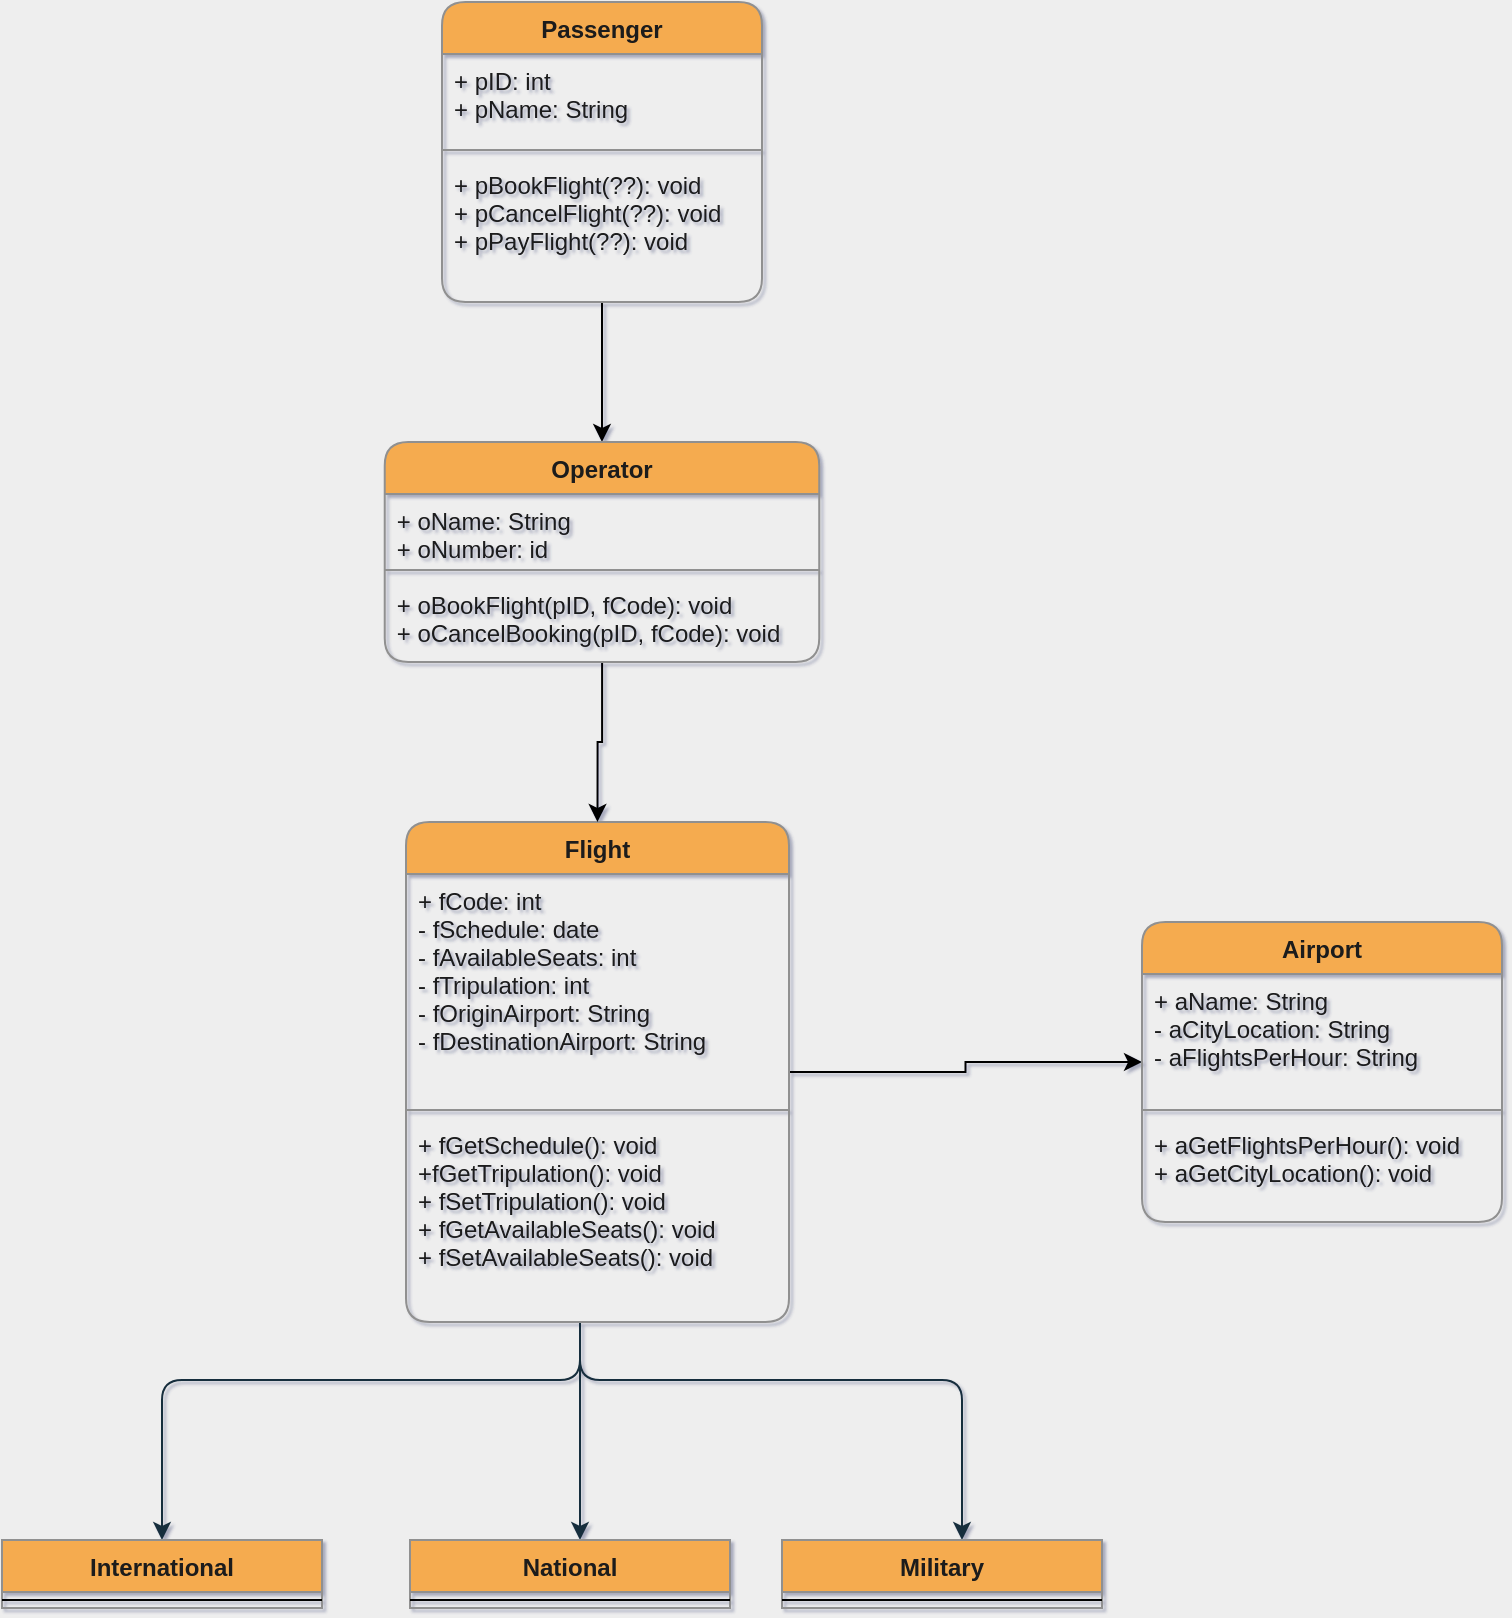 <mxfile version="17.4.0" type="github">
  <diagram id="C5RBs43oDa-KdzZeNtuy" name="Page-1">
    <mxGraphModel dx="799" dy="566" grid="1" gridSize="10" guides="1" tooltips="1" connect="1" arrows="1" fold="1" page="1" pageScale="1" pageWidth="827" pageHeight="1169" background="#EEEEEE" math="0" shadow="1">
      <root>
        <mxCell id="WIyWlLk6GJQsqaUBKTNV-0" />
        <mxCell id="WIyWlLk6GJQsqaUBKTNV-1" parent="WIyWlLk6GJQsqaUBKTNV-0" />
        <mxCell id="DUVr1aNKuh7jDKaJ2Xz0-36" style="edgeStyle=orthogonalEdgeStyle;curved=0;rounded=1;sketch=0;orthogonalLoop=1;jettySize=auto;html=1;fontColor=#1A1A1A;strokeColor=#182E3E;" parent="WIyWlLk6GJQsqaUBKTNV-1" source="DUVr1aNKuh7jDKaJ2Xz0-0" target="DUVr1aNKuh7jDKaJ2Xz0-28" edge="1">
          <mxGeometry relative="1" as="geometry">
            <Array as="points">
              <mxPoint x="319" y="749" />
              <mxPoint x="319" y="749" />
            </Array>
          </mxGeometry>
        </mxCell>
        <mxCell id="DUVr1aNKuh7jDKaJ2Xz0-37" style="edgeStyle=orthogonalEdgeStyle;curved=0;rounded=1;sketch=0;orthogonalLoop=1;jettySize=auto;html=1;entryX=0.5;entryY=0;entryDx=0;entryDy=0;fontColor=#1A1A1A;strokeColor=#182E3E;" parent="WIyWlLk6GJQsqaUBKTNV-1" source="DUVr1aNKuh7jDKaJ2Xz0-0" target="DUVr1aNKuh7jDKaJ2Xz0-24" edge="1">
          <mxGeometry relative="1" as="geometry">
            <Array as="points">
              <mxPoint x="319" y="699" />
              <mxPoint x="110" y="699" />
            </Array>
          </mxGeometry>
        </mxCell>
        <mxCell id="DUVr1aNKuh7jDKaJ2Xz0-38" style="edgeStyle=orthogonalEdgeStyle;curved=0;rounded=1;sketch=0;orthogonalLoop=1;jettySize=auto;html=1;entryX=0.5;entryY=0;entryDx=0;entryDy=0;fontColor=#1A1A1A;strokeColor=#182E3E;" parent="WIyWlLk6GJQsqaUBKTNV-1" source="DUVr1aNKuh7jDKaJ2Xz0-0" edge="1">
          <mxGeometry relative="1" as="geometry">
            <Array as="points">
              <mxPoint x="319" y="699" />
              <mxPoint x="510" y="699" />
            </Array>
            <mxPoint x="510" y="779" as="targetPoint" />
          </mxGeometry>
        </mxCell>
        <mxCell id="QLuiETB8kZ7km3fxxBMA-2" style="edgeStyle=orthogonalEdgeStyle;rounded=0;orthogonalLoop=1;jettySize=auto;html=1;entryX=0;entryY=0.688;entryDx=0;entryDy=0;entryPerimeter=0;" edge="1" parent="WIyWlLk6GJQsqaUBKTNV-1" source="DUVr1aNKuh7jDKaJ2Xz0-0" target="DUVr1aNKuh7jDKaJ2Xz0-5">
          <mxGeometry relative="1" as="geometry" />
        </mxCell>
        <mxCell id="DUVr1aNKuh7jDKaJ2Xz0-0" value="Flight" style="swimlane;fontStyle=1;align=center;verticalAlign=top;childLayout=stackLayout;horizontal=1;startSize=26;horizontalStack=0;resizeParent=1;resizeParentMax=0;resizeLast=0;collapsible=1;marginBottom=0;fillColor=#F5AB50;strokeColor=#909090;fontColor=#1A1A1A;rounded=1;" parent="WIyWlLk6GJQsqaUBKTNV-1" vertex="1">
          <mxGeometry x="232" y="420" width="191.5" height="250" as="geometry" />
        </mxCell>
        <mxCell id="DUVr1aNKuh7jDKaJ2Xz0-1" value="+ fCode: int&#xa;- fSchedule: date&#xa;- fAvailableSeats: int&#xa;- fTripulation: int&#xa;- fOriginAirport: String&#xa;- fDestinationAirport: String" style="text;strokeColor=none;fillColor=none;align=left;verticalAlign=top;spacingLeft=4;spacingRight=4;overflow=hidden;rotatable=0;points=[[0,0.5],[1,0.5]];portConstraint=eastwest;fontColor=#1A1A1A;rounded=1;" parent="DUVr1aNKuh7jDKaJ2Xz0-0" vertex="1">
          <mxGeometry y="26" width="191.5" height="114" as="geometry" />
        </mxCell>
        <mxCell id="DUVr1aNKuh7jDKaJ2Xz0-2" value="" style="line;strokeWidth=1;fillColor=none;align=left;verticalAlign=middle;spacingTop=-1;spacingLeft=3;spacingRight=3;rotatable=0;labelPosition=right;points=[];portConstraint=eastwest;strokeColor=#909090;fontColor=#1A1A1A;rounded=1;labelBackgroundColor=#EEEEEE;" parent="DUVr1aNKuh7jDKaJ2Xz0-0" vertex="1">
          <mxGeometry y="140" width="191.5" height="8" as="geometry" />
        </mxCell>
        <mxCell id="DUVr1aNKuh7jDKaJ2Xz0-3" value="+ fGetSchedule(): void&#xa;+fGetTripulation(): void&#xa;+ fSetTripulation(): void&#xa;+ fGetAvailableSeats(): void&#xa;+ fSetAvailableSeats(): void" style="text;strokeColor=none;fillColor=none;align=left;verticalAlign=top;spacingLeft=4;spacingRight=4;overflow=hidden;rotatable=0;points=[[0,0.5],[1,0.5]];portConstraint=eastwest;fontColor=#1A1A1A;rounded=1;" parent="DUVr1aNKuh7jDKaJ2Xz0-0" vertex="1">
          <mxGeometry y="148" width="191.5" height="102" as="geometry" />
        </mxCell>
        <mxCell id="DUVr1aNKuh7jDKaJ2Xz0-4" value="Airport" style="swimlane;fontStyle=1;align=center;verticalAlign=top;childLayout=stackLayout;horizontal=1;startSize=26;horizontalStack=0;resizeParent=1;resizeParentMax=0;resizeLast=0;collapsible=1;marginBottom=0;fillColor=#F5AB50;strokeColor=#909090;fontColor=#1A1A1A;rounded=1;" parent="WIyWlLk6GJQsqaUBKTNV-1" vertex="1">
          <mxGeometry x="600" y="470" width="180" height="150" as="geometry" />
        </mxCell>
        <mxCell id="DUVr1aNKuh7jDKaJ2Xz0-5" value="+ aName: String&#xa;- aCityLocation: String&#xa;- aFlightsPerHour: String " style="text;strokeColor=none;fillColor=none;align=left;verticalAlign=top;spacingLeft=4;spacingRight=4;overflow=hidden;rotatable=0;points=[[0,0.5],[1,0.5]];portConstraint=eastwest;fontColor=#1A1A1A;rounded=1;" parent="DUVr1aNKuh7jDKaJ2Xz0-4" vertex="1">
          <mxGeometry y="26" width="180" height="64" as="geometry" />
        </mxCell>
        <mxCell id="DUVr1aNKuh7jDKaJ2Xz0-6" value="" style="line;strokeWidth=1;fillColor=none;align=left;verticalAlign=middle;spacingTop=-1;spacingLeft=3;spacingRight=3;rotatable=0;labelPosition=right;points=[];portConstraint=eastwest;strokeColor=#909090;fontColor=#1A1A1A;rounded=1;labelBackgroundColor=#EEEEEE;" parent="DUVr1aNKuh7jDKaJ2Xz0-4" vertex="1">
          <mxGeometry y="90" width="180" height="8" as="geometry" />
        </mxCell>
        <mxCell id="DUVr1aNKuh7jDKaJ2Xz0-7" value="+ aGetFlightsPerHour(): void&#xa;+ aGetCityLocation(): void" style="text;strokeColor=none;fillColor=none;align=left;verticalAlign=top;spacingLeft=4;spacingRight=4;overflow=hidden;rotatable=0;points=[[0,0.5],[1,0.5]];portConstraint=eastwest;fontColor=#1A1A1A;rounded=1;" parent="DUVr1aNKuh7jDKaJ2Xz0-4" vertex="1">
          <mxGeometry y="98" width="180" height="52" as="geometry" />
        </mxCell>
        <mxCell id="QLuiETB8kZ7km3fxxBMA-0" style="edgeStyle=orthogonalEdgeStyle;rounded=0;orthogonalLoop=1;jettySize=auto;html=1;entryX=0.5;entryY=0;entryDx=0;entryDy=0;" edge="1" parent="WIyWlLk6GJQsqaUBKTNV-1" source="DUVr1aNKuh7jDKaJ2Xz0-14" target="DUVr1aNKuh7jDKaJ2Xz0-18">
          <mxGeometry relative="1" as="geometry" />
        </mxCell>
        <mxCell id="DUVr1aNKuh7jDKaJ2Xz0-14" value="Passenger" style="swimlane;fontStyle=1;align=center;verticalAlign=top;childLayout=stackLayout;horizontal=1;startSize=26;horizontalStack=0;resizeParent=1;resizeParentMax=0;resizeLast=0;collapsible=1;marginBottom=0;fillColor=#F5AB50;strokeColor=#909090;fontColor=#1A1A1A;rounded=1;" parent="WIyWlLk6GJQsqaUBKTNV-1" vertex="1">
          <mxGeometry x="250" y="10" width="160" height="150" as="geometry" />
        </mxCell>
        <mxCell id="DUVr1aNKuh7jDKaJ2Xz0-15" value="+ pID: int&#xa;+ pName: String" style="text;strokeColor=none;fillColor=none;align=left;verticalAlign=top;spacingLeft=4;spacingRight=4;overflow=hidden;rotatable=0;points=[[0,0.5],[1,0.5]];portConstraint=eastwest;fontColor=#1A1A1A;rounded=1;" parent="DUVr1aNKuh7jDKaJ2Xz0-14" vertex="1">
          <mxGeometry y="26" width="160" height="44" as="geometry" />
        </mxCell>
        <mxCell id="DUVr1aNKuh7jDKaJ2Xz0-16" value="" style="line;strokeWidth=1;fillColor=none;align=left;verticalAlign=middle;spacingTop=-1;spacingLeft=3;spacingRight=3;rotatable=0;labelPosition=right;points=[];portConstraint=eastwest;strokeColor=#909090;fontColor=#1A1A1A;rounded=1;labelBackgroundColor=#EEEEEE;" parent="DUVr1aNKuh7jDKaJ2Xz0-14" vertex="1">
          <mxGeometry y="70" width="160" height="8" as="geometry" />
        </mxCell>
        <mxCell id="DUVr1aNKuh7jDKaJ2Xz0-17" value="+ pBookFlight(??): void&#xa;+ pCancelFlight(??): void&#xa;+ pPayFlight(??): void" style="text;strokeColor=none;fillColor=none;align=left;verticalAlign=top;spacingLeft=4;spacingRight=4;overflow=hidden;rotatable=0;points=[[0,0.5],[1,0.5]];portConstraint=eastwest;fontColor=#1A1A1A;rounded=1;" parent="DUVr1aNKuh7jDKaJ2Xz0-14" vertex="1">
          <mxGeometry y="78" width="160" height="72" as="geometry" />
        </mxCell>
        <mxCell id="QLuiETB8kZ7km3fxxBMA-1" style="edgeStyle=orthogonalEdgeStyle;rounded=0;orthogonalLoop=1;jettySize=auto;html=1;entryX=0.5;entryY=0;entryDx=0;entryDy=0;" edge="1" parent="WIyWlLk6GJQsqaUBKTNV-1" source="DUVr1aNKuh7jDKaJ2Xz0-18" target="DUVr1aNKuh7jDKaJ2Xz0-0">
          <mxGeometry relative="1" as="geometry" />
        </mxCell>
        <mxCell id="DUVr1aNKuh7jDKaJ2Xz0-18" value="Operator" style="swimlane;fontStyle=1;align=center;verticalAlign=top;childLayout=stackLayout;horizontal=1;startSize=26;horizontalStack=0;resizeParent=1;resizeParentMax=0;resizeLast=0;collapsible=1;marginBottom=0;fillColor=#F5AB50;strokeColor=#909090;fontColor=#1A1A1A;rounded=1;" parent="WIyWlLk6GJQsqaUBKTNV-1" vertex="1">
          <mxGeometry x="221.37" y="230" width="217.25" height="110" as="geometry" />
        </mxCell>
        <mxCell id="DUVr1aNKuh7jDKaJ2Xz0-19" value="+ oName: String&#xa;+ oNumber: id" style="text;strokeColor=none;fillColor=none;align=left;verticalAlign=top;spacingLeft=4;spacingRight=4;overflow=hidden;rotatable=0;points=[[0,0.5],[1,0.5]];portConstraint=eastwest;fontColor=#1A1A1A;rounded=1;" parent="DUVr1aNKuh7jDKaJ2Xz0-18" vertex="1">
          <mxGeometry y="26" width="217.25" height="34" as="geometry" />
        </mxCell>
        <mxCell id="DUVr1aNKuh7jDKaJ2Xz0-20" value="" style="line;strokeWidth=1;fillColor=none;align=left;verticalAlign=middle;spacingTop=-1;spacingLeft=3;spacingRight=3;rotatable=0;labelPosition=right;points=[];portConstraint=eastwest;strokeColor=#909090;fontColor=#1A1A1A;rounded=1;labelBackgroundColor=#EEEEEE;" parent="DUVr1aNKuh7jDKaJ2Xz0-18" vertex="1">
          <mxGeometry y="60" width="217.25" height="8" as="geometry" />
        </mxCell>
        <mxCell id="DUVr1aNKuh7jDKaJ2Xz0-21" value="+ oBookFlight(pID, fCode): void&#xa;+ oCancelBooking(pID, fCode): void" style="text;strokeColor=none;fillColor=none;align=left;verticalAlign=top;spacingLeft=4;spacingRight=4;overflow=hidden;rotatable=0;points=[[0,0.5],[1,0.5]];portConstraint=eastwest;fontColor=#1A1A1A;rounded=1;" parent="DUVr1aNKuh7jDKaJ2Xz0-18" vertex="1">
          <mxGeometry y="68" width="217.25" height="42" as="geometry" />
        </mxCell>
        <mxCell id="DUVr1aNKuh7jDKaJ2Xz0-24" value="International" style="swimlane;fontStyle=1;align=center;verticalAlign=top;childLayout=stackLayout;horizontal=1;startSize=26;horizontalStack=0;resizeParent=1;resizeParentMax=0;resizeLast=0;collapsible=1;marginBottom=0;rounded=0;sketch=0;fontColor=#1A1A1A;strokeColor=#909090;fillColor=#F5AB50;" parent="WIyWlLk6GJQsqaUBKTNV-1" vertex="1">
          <mxGeometry x="30" y="779" width="160" height="34" as="geometry" />
        </mxCell>
        <mxCell id="DUVr1aNKuh7jDKaJ2Xz0-26" value="" style="line;strokeWidth=1;fillColor=none;align=left;verticalAlign=middle;spacingTop=-1;spacingLeft=3;spacingRight=3;rotatable=0;labelPosition=right;points=[];portConstraint=eastwest;rounded=0;sketch=0;fontColor=#1A1A1A;" parent="DUVr1aNKuh7jDKaJ2Xz0-24" vertex="1">
          <mxGeometry y="26" width="160" height="8" as="geometry" />
        </mxCell>
        <mxCell id="DUVr1aNKuh7jDKaJ2Xz0-28" value="National" style="swimlane;fontStyle=1;align=center;verticalAlign=top;childLayout=stackLayout;horizontal=1;startSize=26;horizontalStack=0;resizeParent=1;resizeParentMax=0;resizeLast=0;collapsible=1;marginBottom=0;rounded=0;sketch=0;fontColor=#1A1A1A;strokeColor=#909090;fillColor=#F5AB50;" parent="WIyWlLk6GJQsqaUBKTNV-1" vertex="1">
          <mxGeometry x="234" y="779" width="160" height="34" as="geometry" />
        </mxCell>
        <mxCell id="DUVr1aNKuh7jDKaJ2Xz0-30" value="" style="line;strokeWidth=1;fillColor=none;align=left;verticalAlign=middle;spacingTop=-1;spacingLeft=3;spacingRight=3;rotatable=0;labelPosition=right;points=[];portConstraint=eastwest;rounded=0;sketch=0;fontColor=#1A1A1A;" parent="DUVr1aNKuh7jDKaJ2Xz0-28" vertex="1">
          <mxGeometry y="26" width="160" height="8" as="geometry" />
        </mxCell>
        <mxCell id="DUVr1aNKuh7jDKaJ2Xz0-32" value="Military" style="swimlane;fontStyle=1;align=center;verticalAlign=top;childLayout=stackLayout;horizontal=1;startSize=26;horizontalStack=0;resizeParent=1;resizeParentMax=0;resizeLast=0;collapsible=1;marginBottom=0;rounded=0;sketch=0;fontColor=#1A1A1A;strokeColor=#909090;fillColor=#F5AB50;" parent="WIyWlLk6GJQsqaUBKTNV-1" vertex="1">
          <mxGeometry x="420" y="779" width="160" height="34" as="geometry" />
        </mxCell>
        <mxCell id="DUVr1aNKuh7jDKaJ2Xz0-34" value="" style="line;strokeWidth=1;fillColor=none;align=left;verticalAlign=middle;spacingTop=-1;spacingLeft=3;spacingRight=3;rotatable=0;labelPosition=right;points=[];portConstraint=eastwest;rounded=0;sketch=0;fontColor=#1A1A1A;" parent="DUVr1aNKuh7jDKaJ2Xz0-32" vertex="1">
          <mxGeometry y="26" width="160" height="8" as="geometry" />
        </mxCell>
      </root>
    </mxGraphModel>
  </diagram>
</mxfile>
